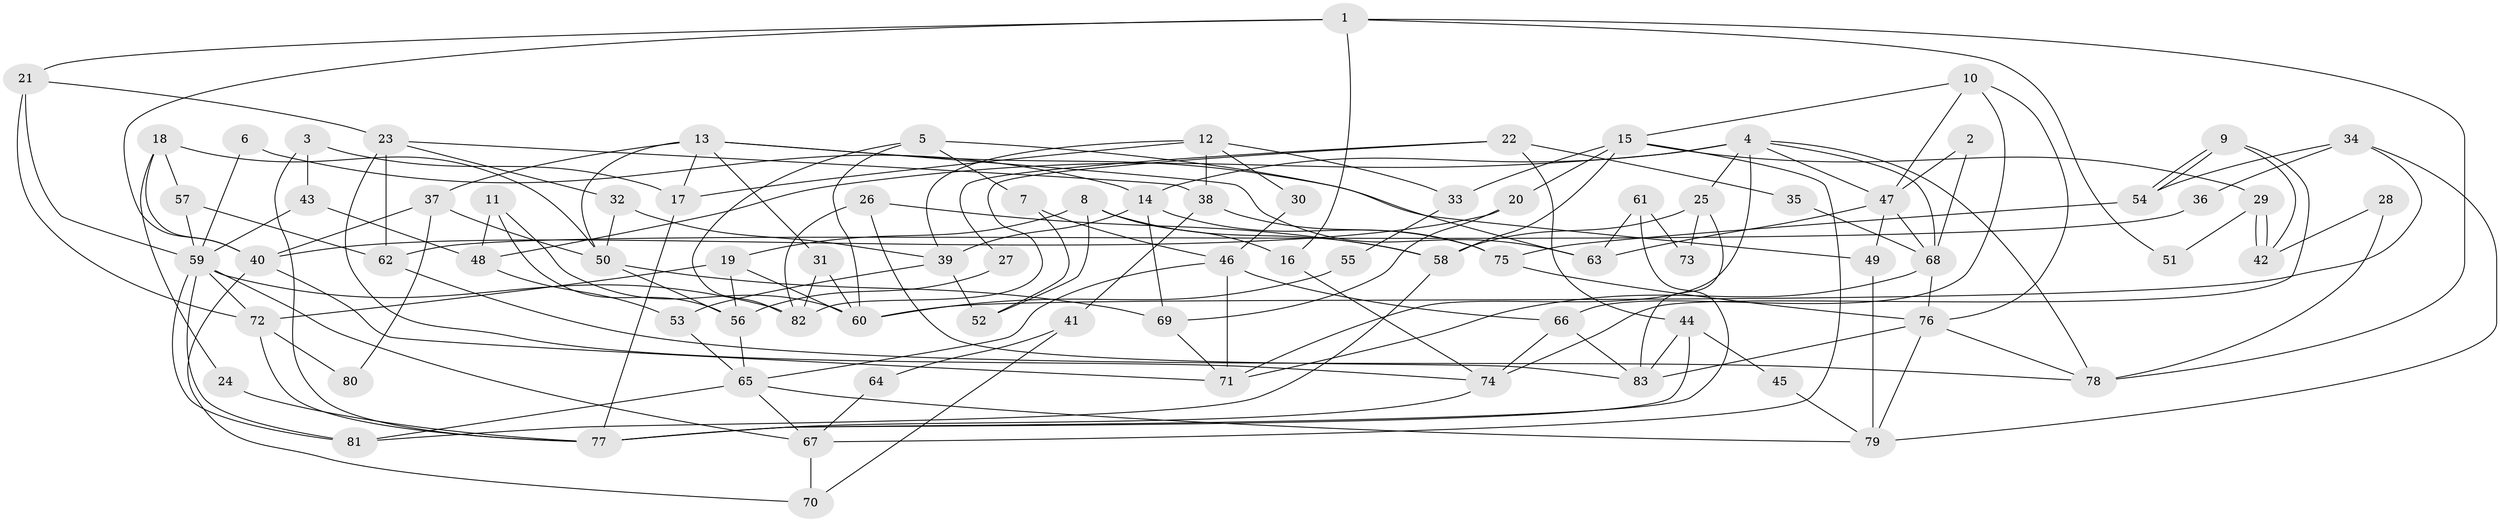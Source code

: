 // Generated by graph-tools (version 1.1) at 2025/50/03/09/25 04:50:53]
// undirected, 83 vertices, 166 edges
graph export_dot {
graph [start="1"]
  node [color=gray90,style=filled];
  1;
  2;
  3;
  4;
  5;
  6;
  7;
  8;
  9;
  10;
  11;
  12;
  13;
  14;
  15;
  16;
  17;
  18;
  19;
  20;
  21;
  22;
  23;
  24;
  25;
  26;
  27;
  28;
  29;
  30;
  31;
  32;
  33;
  34;
  35;
  36;
  37;
  38;
  39;
  40;
  41;
  42;
  43;
  44;
  45;
  46;
  47;
  48;
  49;
  50;
  51;
  52;
  53;
  54;
  55;
  56;
  57;
  58;
  59;
  60;
  61;
  62;
  63;
  64;
  65;
  66;
  67;
  68;
  69;
  70;
  71;
  72;
  73;
  74;
  75;
  76;
  77;
  78;
  79;
  80;
  81;
  82;
  83;
  1 -- 40;
  1 -- 21;
  1 -- 16;
  1 -- 51;
  1 -- 78;
  2 -- 47;
  2 -- 68;
  3 -- 43;
  3 -- 77;
  3 -- 17;
  4 -- 25;
  4 -- 47;
  4 -- 14;
  4 -- 48;
  4 -- 68;
  4 -- 71;
  4 -- 78;
  5 -- 82;
  5 -- 63;
  5 -- 7;
  5 -- 60;
  6 -- 59;
  6 -- 14;
  7 -- 52;
  7 -- 46;
  8 -- 16;
  8 -- 19;
  8 -- 52;
  8 -- 58;
  9 -- 54;
  9 -- 54;
  9 -- 74;
  9 -- 42;
  10 -- 76;
  10 -- 15;
  10 -- 47;
  10 -- 66;
  11 -- 48;
  11 -- 60;
  11 -- 56;
  12 -- 39;
  12 -- 38;
  12 -- 17;
  12 -- 30;
  12 -- 33;
  13 -- 17;
  13 -- 37;
  13 -- 31;
  13 -- 49;
  13 -- 50;
  13 -- 63;
  14 -- 75;
  14 -- 39;
  14 -- 69;
  15 -- 67;
  15 -- 58;
  15 -- 20;
  15 -- 29;
  15 -- 33;
  16 -- 74;
  17 -- 77;
  18 -- 40;
  18 -- 50;
  18 -- 24;
  18 -- 57;
  19 -- 72;
  19 -- 56;
  19 -- 60;
  20 -- 69;
  20 -- 40;
  21 -- 72;
  21 -- 59;
  21 -- 23;
  22 -- 44;
  22 -- 82;
  22 -- 27;
  22 -- 35;
  23 -- 62;
  23 -- 32;
  23 -- 38;
  23 -- 74;
  24 -- 77;
  25 -- 58;
  25 -- 83;
  25 -- 73;
  26 -- 58;
  26 -- 83;
  26 -- 82;
  27 -- 56;
  28 -- 42;
  28 -- 78;
  29 -- 42;
  29 -- 42;
  29 -- 51;
  30 -- 46;
  31 -- 60;
  31 -- 82;
  32 -- 50;
  32 -- 39;
  33 -- 55;
  34 -- 79;
  34 -- 60;
  34 -- 36;
  34 -- 54;
  35 -- 68;
  36 -- 62;
  37 -- 40;
  37 -- 50;
  37 -- 80;
  38 -- 75;
  38 -- 41;
  39 -- 52;
  39 -- 53;
  40 -- 71;
  40 -- 70;
  41 -- 70;
  41 -- 64;
  43 -- 48;
  43 -- 59;
  44 -- 83;
  44 -- 77;
  44 -- 45;
  45 -- 79;
  46 -- 65;
  46 -- 66;
  46 -- 71;
  47 -- 68;
  47 -- 49;
  47 -- 63;
  48 -- 53;
  49 -- 79;
  50 -- 69;
  50 -- 56;
  53 -- 65;
  54 -- 75;
  55 -- 60;
  56 -- 65;
  57 -- 59;
  57 -- 62;
  58 -- 81;
  59 -- 81;
  59 -- 81;
  59 -- 82;
  59 -- 67;
  59 -- 72;
  61 -- 77;
  61 -- 63;
  61 -- 73;
  62 -- 78;
  64 -- 67;
  65 -- 79;
  65 -- 67;
  65 -- 81;
  66 -- 74;
  66 -- 83;
  67 -- 70;
  68 -- 71;
  68 -- 76;
  69 -- 71;
  72 -- 77;
  72 -- 80;
  74 -- 77;
  75 -- 76;
  76 -- 78;
  76 -- 79;
  76 -- 83;
}
